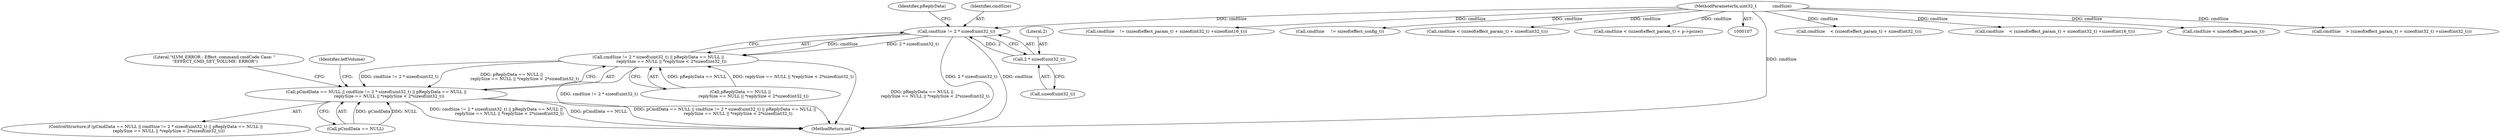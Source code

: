 digraph "0_Android_9e29523b9537983b4c4b205ff868d0b3bca0383b@API" {
"1001123" [label="(Call,cmdSize != 2 * sizeof(uint32_t))"];
"1000110" [label="(MethodParameterIn,uint32_t            cmdSize)"];
"1001125" [label="(Call,2 * sizeof(uint32_t))"];
"1001122" [label="(Call,cmdSize != 2 * sizeof(uint32_t) || pReplyData == NULL ||\n                    replySize == NULL || *replySize < 2*sizeof(int32_t))"];
"1001118" [label="(Call,pCmdData == NULL || cmdSize != 2 * sizeof(uint32_t) || pReplyData == NULL ||\n                    replySize == NULL || *replySize < 2*sizeof(int32_t))"];
"1000785" [label="(Call,cmdSize    < (sizeof(effect_param_t) + sizeof(int32_t)))"];
"1000641" [label="(Call,cmdSize    < (sizeof(effect_param_t) + sizeof(int32_t) +sizeof(int16_t)))"];
"1001118" [label="(Call,pCmdData == NULL || cmdSize != 2 * sizeof(uint32_t) || pReplyData == NULL ||\n                    replySize == NULL || *replySize < 2*sizeof(int32_t))"];
"1001124" [label="(Identifier,cmdSize)"];
"1000347" [label="(Call,cmdSize < sizeof(effect_param_t))"];
"1000630" [label="(Call,cmdSize    > (sizeof(effect_param_t) + sizeof(int32_t) +sizeof(int32_t)))"];
"1001125" [label="(Call,2 * sizeof(uint32_t))"];
"1000110" [label="(MethodParameterIn,uint32_t            cmdSize)"];
"1001117" [label="(ControlStructure,if (pCmdData == NULL || cmdSize != 2 * sizeof(uint32_t) || pReplyData == NULL ||\n                    replySize == NULL || *replySize < 2*sizeof(int32_t)))"];
"1001271" [label="(MethodReturn,int)"];
"1001146" [label="(Literal,\"\tLVM_ERROR : Effect_command cmdCode Case: \"\n \"EFFECT_CMD_SET_VOLUME: ERROR\")"];
"1001122" [label="(Call,cmdSize != 2 * sizeof(uint32_t) || pReplyData == NULL ||\n                    replySize == NULL || *replySize < 2*sizeof(int32_t))"];
"1001129" [label="(Call,pReplyData == NULL ||\n                    replySize == NULL || *replySize < 2*sizeof(int32_t))"];
"1000550" [label="(Call,cmdSize    != (sizeof(effect_param_t) + sizeof(int32_t) +sizeof(int16_t)))"];
"1000246" [label="(Call,cmdSize     != sizeof(effect_config_t))"];
"1000721" [label="(Call,cmdSize < (sizeof(effect_param_t) + sizeof(int32_t)))"];
"1000352" [label="(Call,cmdSize < (sizeof(effect_param_t) + p->psize))"];
"1001151" [label="(Identifier,leftVolume)"];
"1001119" [label="(Call,pCmdData == NULL)"];
"1001131" [label="(Identifier,pReplyData)"];
"1001123" [label="(Call,cmdSize != 2 * sizeof(uint32_t))"];
"1001126" [label="(Literal,2)"];
"1001127" [label="(Call,sizeof(uint32_t))"];
"1001123" -> "1001122"  [label="AST: "];
"1001123" -> "1001125"  [label="CFG: "];
"1001124" -> "1001123"  [label="AST: "];
"1001125" -> "1001123"  [label="AST: "];
"1001131" -> "1001123"  [label="CFG: "];
"1001122" -> "1001123"  [label="CFG: "];
"1001123" -> "1001271"  [label="DDG: cmdSize"];
"1001123" -> "1001271"  [label="DDG: 2 * sizeof(uint32_t)"];
"1001123" -> "1001122"  [label="DDG: cmdSize"];
"1001123" -> "1001122"  [label="DDG: 2 * sizeof(uint32_t)"];
"1000110" -> "1001123"  [label="DDG: cmdSize"];
"1001125" -> "1001123"  [label="DDG: 2"];
"1000110" -> "1000107"  [label="AST: "];
"1000110" -> "1001271"  [label="DDG: cmdSize"];
"1000110" -> "1000246"  [label="DDG: cmdSize"];
"1000110" -> "1000347"  [label="DDG: cmdSize"];
"1000110" -> "1000352"  [label="DDG: cmdSize"];
"1000110" -> "1000550"  [label="DDG: cmdSize"];
"1000110" -> "1000630"  [label="DDG: cmdSize"];
"1000110" -> "1000641"  [label="DDG: cmdSize"];
"1000110" -> "1000721"  [label="DDG: cmdSize"];
"1000110" -> "1000785"  [label="DDG: cmdSize"];
"1001125" -> "1001127"  [label="CFG: "];
"1001126" -> "1001125"  [label="AST: "];
"1001127" -> "1001125"  [label="AST: "];
"1001122" -> "1001118"  [label="AST: "];
"1001122" -> "1001129"  [label="CFG: "];
"1001129" -> "1001122"  [label="AST: "];
"1001118" -> "1001122"  [label="CFG: "];
"1001122" -> "1001271"  [label="DDG: pReplyData == NULL ||\n                    replySize == NULL || *replySize < 2*sizeof(int32_t)"];
"1001122" -> "1001271"  [label="DDG: cmdSize != 2 * sizeof(uint32_t)"];
"1001122" -> "1001118"  [label="DDG: cmdSize != 2 * sizeof(uint32_t)"];
"1001122" -> "1001118"  [label="DDG: pReplyData == NULL ||\n                    replySize == NULL || *replySize < 2*sizeof(int32_t)"];
"1001129" -> "1001122"  [label="DDG: pReplyData == NULL"];
"1001129" -> "1001122"  [label="DDG: replySize == NULL || *replySize < 2*sizeof(int32_t)"];
"1001118" -> "1001117"  [label="AST: "];
"1001118" -> "1001119"  [label="CFG: "];
"1001119" -> "1001118"  [label="AST: "];
"1001146" -> "1001118"  [label="CFG: "];
"1001151" -> "1001118"  [label="CFG: "];
"1001118" -> "1001271"  [label="DDG: cmdSize != 2 * sizeof(uint32_t) || pReplyData == NULL ||\n                    replySize == NULL || *replySize < 2*sizeof(int32_t)"];
"1001118" -> "1001271"  [label="DDG: pCmdData == NULL"];
"1001118" -> "1001271"  [label="DDG: pCmdData == NULL || cmdSize != 2 * sizeof(uint32_t) || pReplyData == NULL ||\n                    replySize == NULL || *replySize < 2*sizeof(int32_t)"];
"1001119" -> "1001118"  [label="DDG: pCmdData"];
"1001119" -> "1001118"  [label="DDG: NULL"];
}
